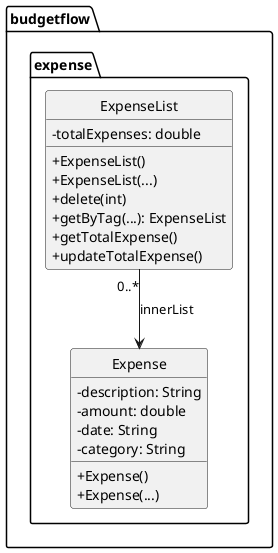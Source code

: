 @startuml
'https://plantuml.com/class-diagram
hide circle
skinparam classAttributeIconSize 0
package budgetflow.expense {
    class Expense {
        -description: String
        -amount: double
        -date: String
        -category: String
        +Expense()
        +Expense(...)
    }
    class ExpenseList {
        -totalExpenses: double
        +ExpenseList()
        +ExpenseList(...)
        +delete(int)
        +getByTag(...): ExpenseList
        +getTotalExpense()
        +updateTotalExpense()
    }
}
ExpenseList --> Expense: "0..*" innerList
@enduml
